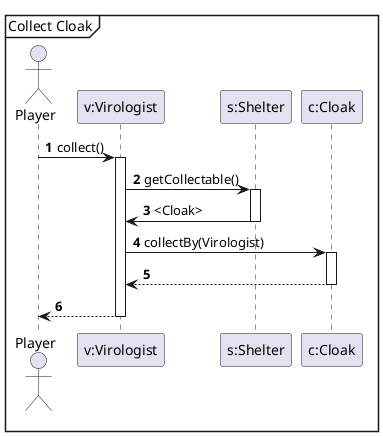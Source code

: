 @startuml
'https://plantuml.com/sequence-diagram

autonumber

mainframe Collect Cloak

actor Player

Player -> "v:Virologist": collect()
Activate "v:Virologist"

"v:Virologist" -> "s:Shelter": getCollectable()
Activate "s:Shelter"
"s:Shelter" -> "v:Virologist": <Cloak>
Deactivate "s:Shelter"

"v:Virologist" -> "c:Cloak": collectBy(Virologist)
Activate "c:Cloak"

"c:Cloak" --> "v:Virologist":
Deactivate "c:Cloak"
"v:Virologist" --> Player
Deactivate "v:Virologist"

@enduml